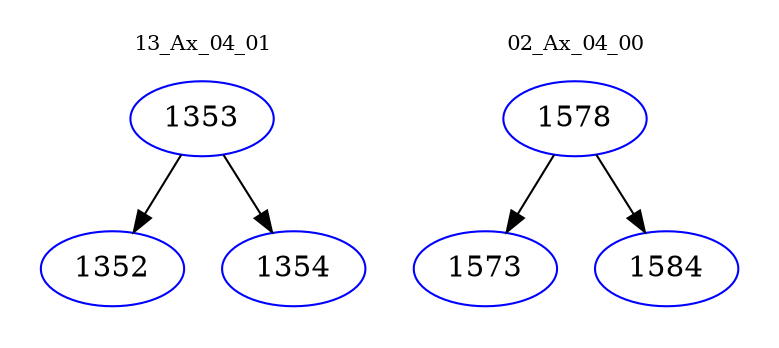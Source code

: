 digraph{
subgraph cluster_0 {
color = white
label = "13_Ax_04_01";
fontsize=10;
T0_1353 [label="1353", color="blue"]
T0_1353 -> T0_1352 [color="black"]
T0_1352 [label="1352", color="blue"]
T0_1353 -> T0_1354 [color="black"]
T0_1354 [label="1354", color="blue"]
}
subgraph cluster_1 {
color = white
label = "02_Ax_04_00";
fontsize=10;
T1_1578 [label="1578", color="blue"]
T1_1578 -> T1_1573 [color="black"]
T1_1573 [label="1573", color="blue"]
T1_1578 -> T1_1584 [color="black"]
T1_1584 [label="1584", color="blue"]
}
}
